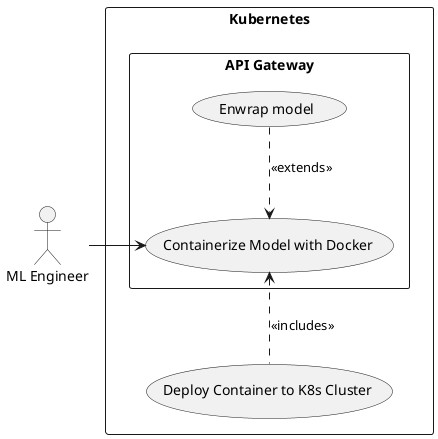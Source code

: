 @startuml

actor "ML Engineer" as mlengineer

rectangle "Kubernetes" as K8s {
  rectangle "API Gateway" as System {
    usecase "Containerize Model with Docker" as uc1
    usecase "Enwrap model" as uc3
  }
  usecase "Deploy Container to K8s Cluster" as uc2
}

mlengineer -R-> uc1
uc1 <.. uc2 : <<includes>>
uc3 ..> uc1 : <<extends>>

@enduml
